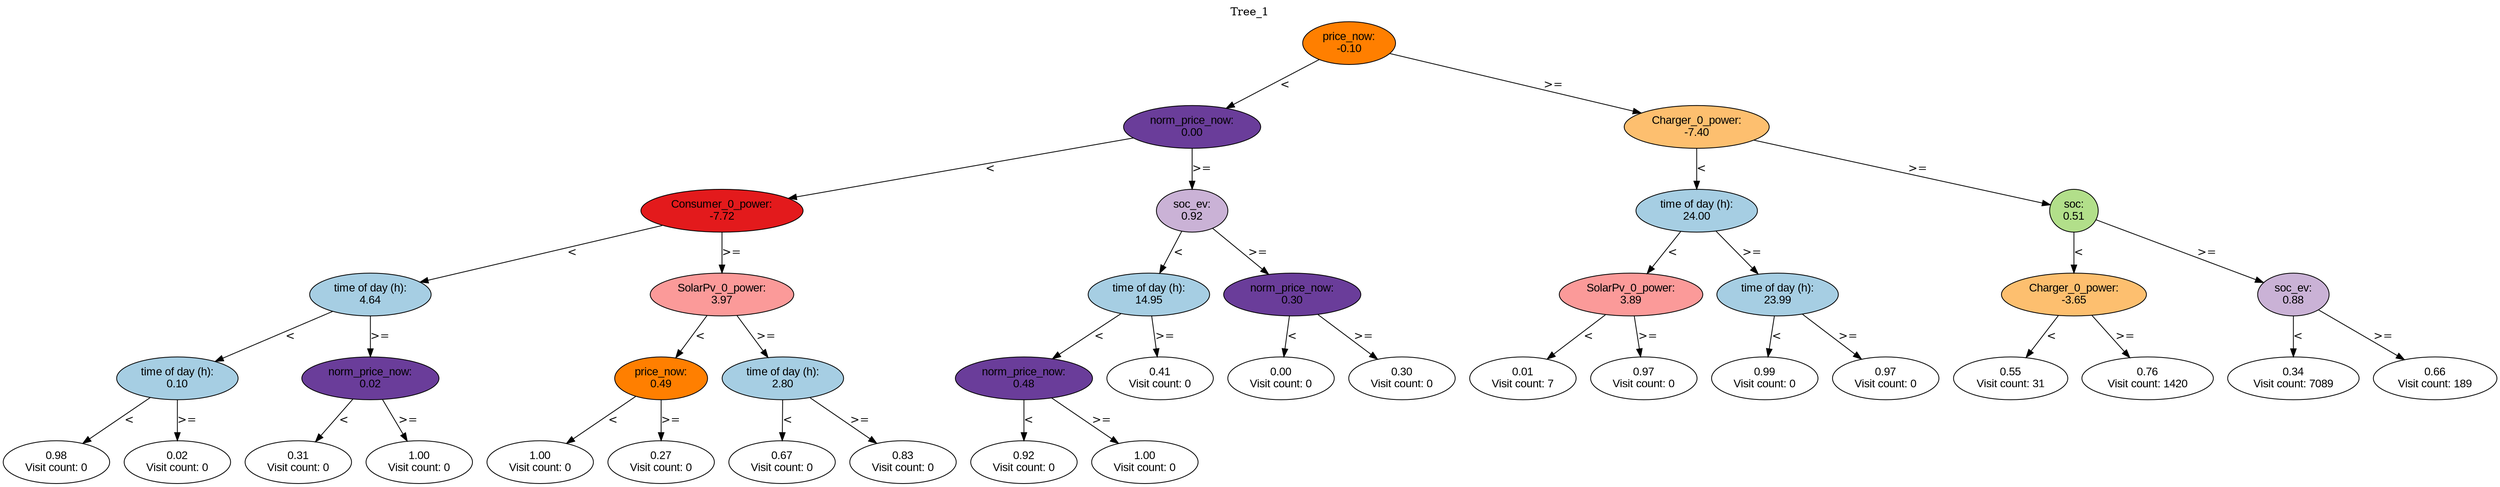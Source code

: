 digraph BST {
    node [fontname="Arial" style=filled colorscheme=paired12];
    0 [ label = "price_now:
-0.10" fillcolor=8];
    1 [ label = "norm_price_now:
0.00" fillcolor=10];
    2 [ label = "Consumer_0_power:
-7.72" fillcolor=6];
    3 [ label = "time of day (h):
4.64" fillcolor=1];
    4 [ label = "time of day (h):
0.10" fillcolor=1];
    5 [ label = "0.98
Visit count: 0" fillcolor=white];
    6 [ label = "0.02
Visit count: 0" fillcolor=white];
    7 [ label = "norm_price_now:
0.02" fillcolor=10];
    8 [ label = "0.31
Visit count: 0" fillcolor=white];
    9 [ label = "1.00
Visit count: 0" fillcolor=white];
    10 [ label = "SolarPv_0_power:
3.97" fillcolor=5];
    11 [ label = "price_now:
0.49" fillcolor=8];
    12 [ label = "1.00
Visit count: 0" fillcolor=white];
    13 [ label = "0.27
Visit count: 0" fillcolor=white];
    14 [ label = "time of day (h):
2.80" fillcolor=1];
    15 [ label = "0.67
Visit count: 0" fillcolor=white];
    16 [ label = "0.83
Visit count: 0" fillcolor=white];
    17 [ label = "soc_ev:
0.92" fillcolor=9];
    18 [ label = "time of day (h):
14.95" fillcolor=1];
    19 [ label = "norm_price_now:
0.48" fillcolor=10];
    20 [ label = "0.92
Visit count: 0" fillcolor=white];
    21 [ label = "1.00
Visit count: 0" fillcolor=white];
    22 [ label = "0.41
Visit count: 0" fillcolor=white];
    23 [ label = "norm_price_now:
0.30" fillcolor=10];
    24 [ label = "0.00
Visit count: 0" fillcolor=white];
    25 [ label = "0.30
Visit count: 0" fillcolor=white];
    26 [ label = "Charger_0_power:
-7.40" fillcolor=7];
    27 [ label = "time of day (h):
24.00" fillcolor=1];
    28 [ label = "SolarPv_0_power:
3.89" fillcolor=5];
    29 [ label = "0.01
Visit count: 7" fillcolor=white];
    30 [ label = "0.97
Visit count: 0" fillcolor=white];
    31 [ label = "time of day (h):
23.99" fillcolor=1];
    32 [ label = "0.99
Visit count: 0" fillcolor=white];
    33 [ label = "0.97
Visit count: 0" fillcolor=white];
    34 [ label = "soc:
0.51" fillcolor=3];
    35 [ label = "Charger_0_power:
-3.65" fillcolor=7];
    36 [ label = "0.55
Visit count: 31" fillcolor=white];
    37 [ label = "0.76
Visit count: 1420" fillcolor=white];
    38 [ label = "soc_ev:
0.88" fillcolor=9];
    39 [ label = "0.34
Visit count: 7089" fillcolor=white];
    40 [ label = "0.66
Visit count: 189" fillcolor=white];

    0  -> 1[ label = "<"];
    0  -> 26[ label = ">="];
    1  -> 2[ label = "<"];
    1  -> 17[ label = ">="];
    2  -> 3[ label = "<"];
    2  -> 10[ label = ">="];
    3  -> 4[ label = "<"];
    3  -> 7[ label = ">="];
    4  -> 5[ label = "<"];
    4  -> 6[ label = ">="];
    7  -> 8[ label = "<"];
    7  -> 9[ label = ">="];
    10  -> 11[ label = "<"];
    10  -> 14[ label = ">="];
    11  -> 12[ label = "<"];
    11  -> 13[ label = ">="];
    14  -> 15[ label = "<"];
    14  -> 16[ label = ">="];
    17  -> 18[ label = "<"];
    17  -> 23[ label = ">="];
    18  -> 19[ label = "<"];
    18  -> 22[ label = ">="];
    19  -> 20[ label = "<"];
    19  -> 21[ label = ">="];
    23  -> 24[ label = "<"];
    23  -> 25[ label = ">="];
    26  -> 27[ label = "<"];
    26  -> 34[ label = ">="];
    27  -> 28[ label = "<"];
    27  -> 31[ label = ">="];
    28  -> 29[ label = "<"];
    28  -> 30[ label = ">="];
    31  -> 32[ label = "<"];
    31  -> 33[ label = ">="];
    34  -> 35[ label = "<"];
    34  -> 38[ label = ">="];
    35  -> 36[ label = "<"];
    35  -> 37[ label = ">="];
    38  -> 39[ label = "<"];
    38  -> 40[ label = ">="];

    labelloc="t";
    label="Tree_1";
}